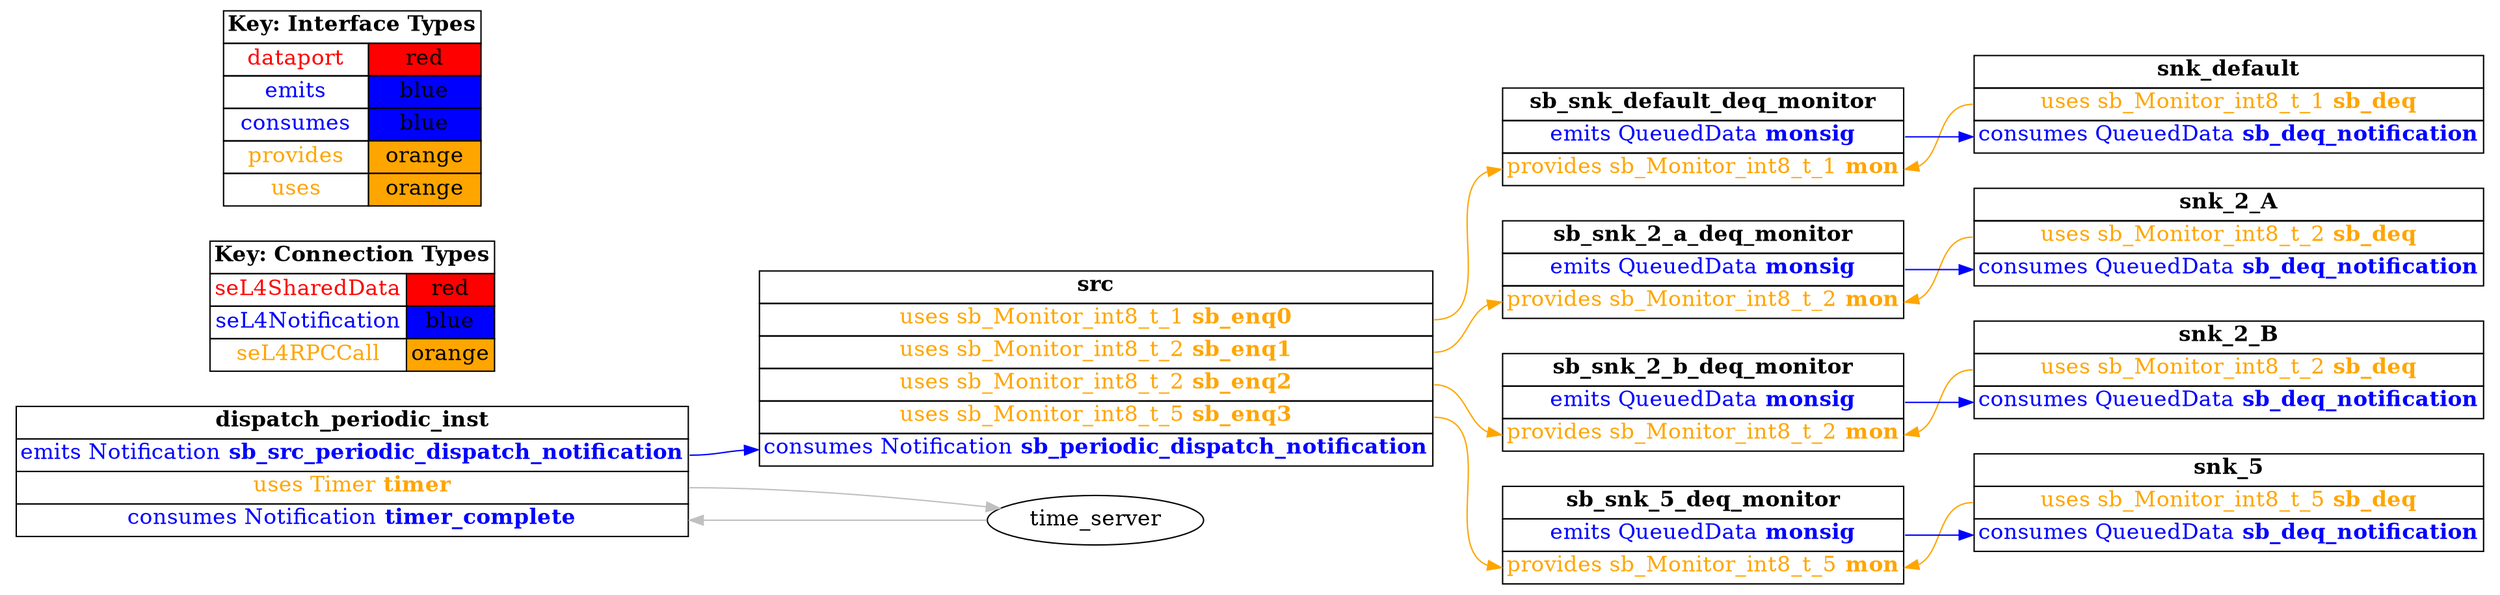 digraph g {
graph [
  overlap = false,
  rankdir = "LR"
];
node [
  fontsize = "16",
  shape = "ellipse"
];
edge [
];

src [
  label=<
    <TABLE BORDER="0" CELLBORDER="1" CELLSPACING="0">
      <TR><TD><B>src</B></TD></TR>
      <TR><TD PORT="sb_enq0"><FONT COLOR="orange">uses sb_Monitor_int8_t_1 <B>sb_enq0</B></FONT></TD></TR>
      <TR><TD PORT="sb_enq1"><FONT COLOR="orange">uses sb_Monitor_int8_t_2 <B>sb_enq1</B></FONT></TD></TR>
      <TR><TD PORT="sb_enq2"><FONT COLOR="orange">uses sb_Monitor_int8_t_2 <B>sb_enq2</B></FONT></TD></TR>
      <TR><TD PORT="sb_enq3"><FONT COLOR="orange">uses sb_Monitor_int8_t_5 <B>sb_enq3</B></FONT></TD></TR>
      <TR><TD PORT="sb_periodic_dispatch_notification"><FONT COLOR="blue">consumes Notification <B>sb_periodic_dispatch_notification</B></FONT></TD></TR>"
    </TABLE>
  >
  shape=plaintext
];

snk_default [
  label=<
    <TABLE BORDER="0" CELLBORDER="1" CELLSPACING="0">
      <TR><TD><B>snk_default</B></TD></TR>
      <TR><TD PORT="sb_deq"><FONT COLOR="orange">uses sb_Monitor_int8_t_1 <B>sb_deq</B></FONT></TD></TR>
      <TR><TD PORT="sb_deq_notification"><FONT COLOR="blue">consumes QueuedData <B>sb_deq_notification</B></FONT></TD></TR>"
    </TABLE>
  >
  shape=plaintext
];

snk_2_A [
  label=<
    <TABLE BORDER="0" CELLBORDER="1" CELLSPACING="0">
      <TR><TD><B>snk_2_A</B></TD></TR>
      <TR><TD PORT="sb_deq"><FONT COLOR="orange">uses sb_Monitor_int8_t_2 <B>sb_deq</B></FONT></TD></TR>
      <TR><TD PORT="sb_deq_notification"><FONT COLOR="blue">consumes QueuedData <B>sb_deq_notification</B></FONT></TD></TR>"
    </TABLE>
  >
  shape=plaintext
];

snk_2_B [
  label=<
    <TABLE BORDER="0" CELLBORDER="1" CELLSPACING="0">
      <TR><TD><B>snk_2_B</B></TD></TR>
      <TR><TD PORT="sb_deq"><FONT COLOR="orange">uses sb_Monitor_int8_t_2 <B>sb_deq</B></FONT></TD></TR>
      <TR><TD PORT="sb_deq_notification"><FONT COLOR="blue">consumes QueuedData <B>sb_deq_notification</B></FONT></TD></TR>"
    </TABLE>
  >
  shape=plaintext
];

snk_5 [
  label=<
    <TABLE BORDER="0" CELLBORDER="1" CELLSPACING="0">
      <TR><TD><B>snk_5</B></TD></TR>
      <TR><TD PORT="sb_deq"><FONT COLOR="orange">uses sb_Monitor_int8_t_5 <B>sb_deq</B></FONT></TD></TR>
      <TR><TD PORT="sb_deq_notification"><FONT COLOR="blue">consumes QueuedData <B>sb_deq_notification</B></FONT></TD></TR>"
    </TABLE>
  >
  shape=plaintext
];

sb_snk_default_deq_monitor [
  label=<
    <TABLE BORDER="0" CELLBORDER="1" CELLSPACING="0">
      <TR><TD><B>sb_snk_default_deq_monitor</B></TD></TR>
      <TR><TD PORT="monsig"><FONT COLOR="blue">emits QueuedData <B>monsig</B></FONT></TD></TR>
      <TR><TD PORT="mon"><FONT COLOR="orange">provides sb_Monitor_int8_t_1 <B>mon</B></FONT></TD></TR>"
    </TABLE>
  >
  shape=plaintext
];

sb_snk_2_a_deq_monitor [
  label=<
    <TABLE BORDER="0" CELLBORDER="1" CELLSPACING="0">
      <TR><TD><B>sb_snk_2_a_deq_monitor</B></TD></TR>
      <TR><TD PORT="monsig"><FONT COLOR="blue">emits QueuedData <B>monsig</B></FONT></TD></TR>
      <TR><TD PORT="mon"><FONT COLOR="orange">provides sb_Monitor_int8_t_2 <B>mon</B></FONT></TD></TR>"
    </TABLE>
  >
  shape=plaintext
];

sb_snk_2_b_deq_monitor [
  label=<
    <TABLE BORDER="0" CELLBORDER="1" CELLSPACING="0">
      <TR><TD><B>sb_snk_2_b_deq_monitor</B></TD></TR>
      <TR><TD PORT="monsig"><FONT COLOR="blue">emits QueuedData <B>monsig</B></FONT></TD></TR>
      <TR><TD PORT="mon"><FONT COLOR="orange">provides sb_Monitor_int8_t_2 <B>mon</B></FONT></TD></TR>"
    </TABLE>
  >
  shape=plaintext
];

sb_snk_5_deq_monitor [
  label=<
    <TABLE BORDER="0" CELLBORDER="1" CELLSPACING="0">
      <TR><TD><B>sb_snk_5_deq_monitor</B></TD></TR>
      <TR><TD PORT="monsig"><FONT COLOR="blue">emits QueuedData <B>monsig</B></FONT></TD></TR>
      <TR><TD PORT="mon"><FONT COLOR="orange">provides sb_Monitor_int8_t_5 <B>mon</B></FONT></TD></TR>"
    </TABLE>
  >
  shape=plaintext
];

dispatch_periodic_inst [
  label=<
    <TABLE BORDER="0" CELLBORDER="1" CELLSPACING="0">
      <TR><TD><B>dispatch_periodic_inst</B></TD></TR>
      <TR><TD PORT="sb_src_periodic_dispatch_notification"><FONT COLOR="blue">emits Notification <B>sb_src_periodic_dispatch_notification</B></FONT></TD></TR>
      <TR><TD PORT="timer"><FONT COLOR="orange">uses Timer <B>timer</B></FONT></TD></TR>
      <TR><TD PORT="timer_complete"><FONT COLOR="blue">consumes Notification <B>timer_complete</B></FONT></TD></TR>"
    </TABLE>
  >
  shape=plaintext
];

connectiontypekey [
  label=<
   <TABLE BORDER="0" CELLBORDER="1" CELLSPACING="0">
     <TR><TD COLSPAN="2"><B>Key: Connection Types</B></TD></TR>
     <TR><TD><FONT COLOR="red">seL4SharedData</FONT></TD><TD BGCOLOR="red">red</TD></TR>
     <TR><TD><FONT COLOR="blue">seL4Notification</FONT></TD><TD BGCOLOR="blue">blue</TD></TR>
     <TR><TD><FONT COLOR="orange">seL4RPCCall</FONT></TD><TD BGCOLOR="orange">orange</TD></TR>
   </TABLE>
  >
  shape=plaintext
];

interfacetypekey [
  label=<
   <TABLE BORDER="0" CELLBORDER="1" CELLSPACING="0">
     <TR><TD COLSPAN="2"><B>Key: Interface Types</B></TD></TR>
     <TR><TD><FONT COLOR="red">dataport</FONT></TD><TD BGCOLOR="red">red</TD></TR>
     <TR><TD><FONT COLOR="blue">emits</FONT></TD><TD BGCOLOR="blue">blue</TD></TR>
     <TR><TD><FONT COLOR="blue">consumes</FONT></TD><TD BGCOLOR="blue">blue</TD></TR>
     <TR><TD><FONT COLOR="orange">provides</FONT></TD><TD BGCOLOR="orange">orange</TD></TR>
     <TR><TD><FONT COLOR="orange">uses</FONT></TD><TD BGCOLOR="orange">orange</TD></TR>
   </TABLE>
  >
  shape=plaintext
];

"dispatch_periodic_inst":sb_src_periodic_dispatch_notification -> "src":sb_periodic_dispatch_notification [
  color="blue"
  //label = "seL4Notification"
  id = conn1
];

"src":sb_enq0 -> "sb_snk_default_deq_monitor":mon [
  color="orange"
  //label = "seL4RPCCall"
  id = conn2
];

"snk_default":sb_deq -> "sb_snk_default_deq_monitor":mon [
  color="orange"
  //label = "seL4RPCCall"
  id = conn3
];

"sb_snk_default_deq_monitor":monsig -> "snk_default":sb_deq_notification [
  color="blue"
  //label = "seL4Notification"
  id = conn4
];

"src":sb_enq1 -> "sb_snk_2_a_deq_monitor":mon [
  color="orange"
  //label = "seL4RPCCall"
  id = conn5
];

"snk_2_A":sb_deq -> "sb_snk_2_a_deq_monitor":mon [
  color="orange"
  //label = "seL4RPCCall"
  id = conn6
];

"sb_snk_2_a_deq_monitor":monsig -> "snk_2_A":sb_deq_notification [
  color="blue"
  //label = "seL4Notification"
  id = conn7
];

"src":sb_enq2 -> "sb_snk_2_b_deq_monitor":mon [
  color="orange"
  //label = "seL4RPCCall"
  id = conn8
];

"snk_2_B":sb_deq -> "sb_snk_2_b_deq_monitor":mon [
  color="orange"
  //label = "seL4RPCCall"
  id = conn9
];

"sb_snk_2_b_deq_monitor":monsig -> "snk_2_B":sb_deq_notification [
  color="blue"
  //label = "seL4Notification"
  id = conn10
];

"src":sb_enq3 -> "sb_snk_5_deq_monitor":mon [
  color="orange"
  //label = "seL4RPCCall"
  id = conn11
];

"snk_5":sb_deq -> "sb_snk_5_deq_monitor":mon [
  color="orange"
  //label = "seL4RPCCall"
  id = conn12
];

"sb_snk_5_deq_monitor":monsig -> "snk_5":sb_deq_notification [
  color="blue"
  //label = "seL4Notification"
  id = conn13
];

"dispatch_periodic_inst":timer -> "time_server":the_timer [
  color="grey"
  //label = "seL4TimeServer"
  id = conn14
];

"time_server":timer_notification -> "dispatch_periodic_inst":timer_complete [
  color="grey"
  //label = "seL4GlobalAsynchCallback"
  id = conn15
];

}
